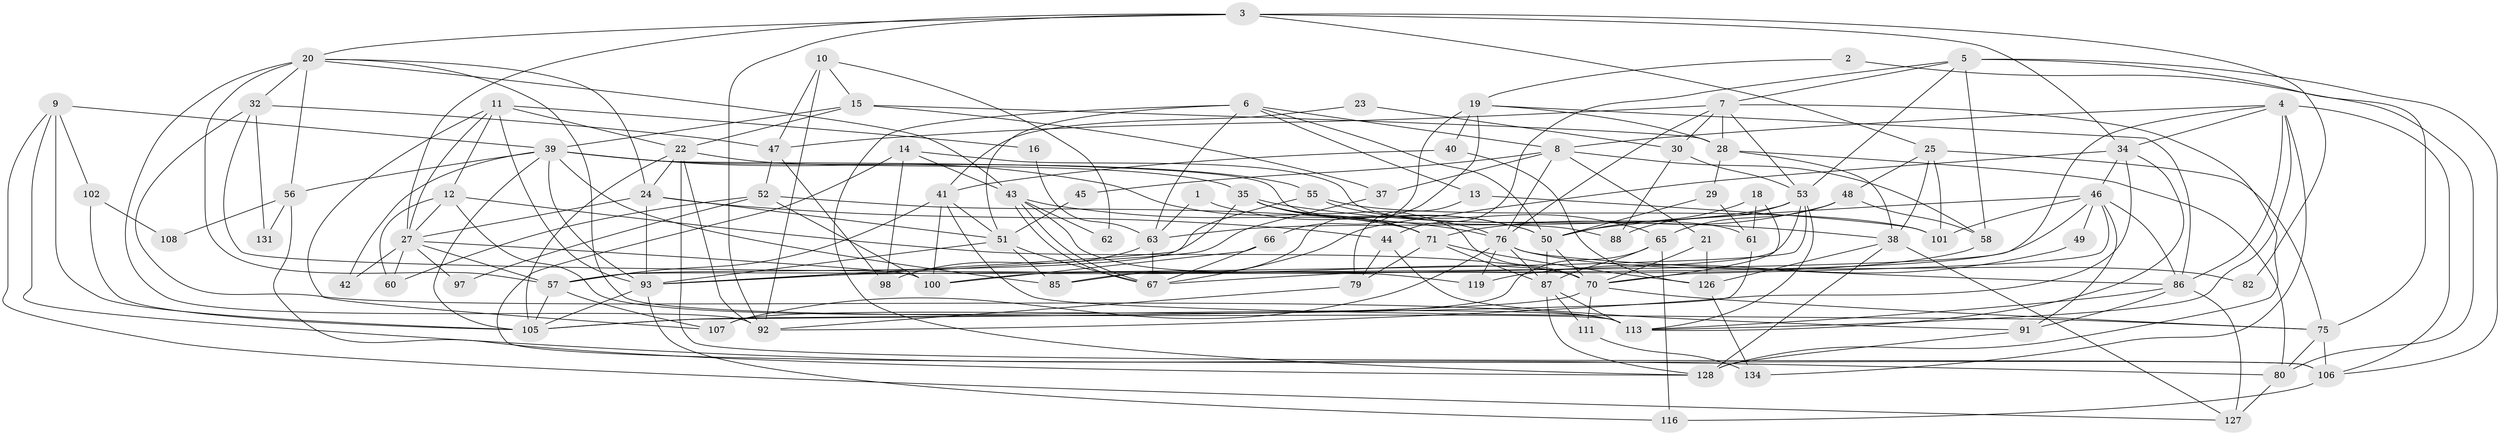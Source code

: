 // original degree distribution, {2: 0.12949640287769784, 4: 0.2805755395683453, 5: 0.2014388489208633, 3: 0.2517985611510791, 6: 0.10071942446043165, 7: 0.03597122302158273}
// Generated by graph-tools (version 1.1) at 2025/11/02/27/25 16:11:20]
// undirected, 91 vertices, 227 edges
graph export_dot {
graph [start="1"]
  node [color=gray90,style=filled];
  1;
  2;
  3 [super="+17"];
  4 [super="+26"];
  5 [super="+121"];
  6 [super="+54"];
  7 [super="+36"];
  8 [super="+78"];
  9 [super="+123"];
  10 [super="+31"];
  11 [super="+96"];
  12;
  13;
  14 [super="+120"];
  15;
  16;
  18 [super="+109"];
  19 [super="+74"];
  20 [super="+33"];
  21;
  22 [super="+115"];
  23;
  24;
  25;
  27 [super="+117"];
  28 [super="+139"];
  29;
  30;
  32;
  34 [super="+95"];
  35 [super="+103"];
  37;
  38 [super="+73"];
  39 [super="+84"];
  40 [super="+136"];
  41 [super="+114"];
  42;
  43 [super="+89"];
  44;
  45;
  46 [super="+59"];
  47;
  48 [super="+125"];
  49;
  50 [super="+135"];
  51 [super="+83"];
  52;
  53 [super="+138"];
  55 [super="+64"];
  56 [super="+68"];
  57 [super="+69"];
  58;
  60;
  61;
  62;
  63 [super="+130"];
  65 [super="+72"];
  66;
  67 [super="+112"];
  70 [super="+77"];
  71 [super="+81"];
  75 [super="+124"];
  76 [super="+122"];
  79 [super="+118"];
  80;
  82;
  85;
  86 [super="+90"];
  87 [super="+132"];
  88;
  91 [super="+110"];
  92 [super="+99"];
  93 [super="+94"];
  97;
  98;
  100 [super="+104"];
  101;
  102;
  105 [super="+129"];
  106 [super="+133"];
  107;
  108;
  111;
  113 [super="+137"];
  116;
  119;
  126;
  127;
  128;
  131;
  134;
  1 -- 63;
  1 -- 50;
  2 -- 19;
  2 -- 80;
  3 -- 25;
  3 -- 82;
  3 -- 92;
  3 -- 34;
  3 -- 27;
  3 -- 20;
  4 -- 8;
  4 -- 113;
  4 -- 134;
  4 -- 85;
  4 -- 86;
  4 -- 106;
  4 -- 34;
  5 -- 44;
  5 -- 53;
  5 -- 7;
  5 -- 58;
  5 -- 75;
  5 -- 106;
  6 -- 128;
  6 -- 13;
  6 -- 63;
  6 -- 8;
  6 -- 50;
  6 -- 51;
  7 -- 53;
  7 -- 128;
  7 -- 76;
  7 -- 47;
  7 -- 30;
  7 -- 28;
  8 -- 21;
  8 -- 37;
  8 -- 58;
  8 -- 76;
  8 -- 45;
  9 -- 80;
  9 -- 39;
  9 -- 102;
  9 -- 127;
  9 -- 105;
  10 -- 92 [weight=2];
  10 -- 15;
  10 -- 62;
  10 -- 47;
  11 -- 16;
  11 -- 93;
  11 -- 107;
  11 -- 22;
  11 -- 27;
  11 -- 12;
  12 -- 60;
  12 -- 113;
  12 -- 27;
  12 -- 70;
  13 -- 101;
  13 -- 79;
  14 -- 61;
  14 -- 98;
  14 -- 106;
  14 -- 43;
  15 -- 28;
  15 -- 37;
  15 -- 39;
  15 -- 22;
  16 -- 63;
  18 -- 50;
  18 -- 61;
  18 -- 70;
  19 -- 28;
  19 -- 85;
  19 -- 40;
  19 -- 66;
  19 -- 86;
  20 -- 32;
  20 -- 92;
  20 -- 113;
  20 -- 24;
  20 -- 57;
  20 -- 56;
  20 -- 43;
  21 -- 126;
  21 -- 70;
  22 -- 35;
  22 -- 106;
  22 -- 24;
  22 -- 105;
  22 -- 92;
  23 -- 41;
  23 -- 30;
  24 -- 27;
  24 -- 44;
  24 -- 93;
  24 -- 51;
  25 -- 101;
  25 -- 75;
  25 -- 38;
  25 -- 48;
  27 -- 42;
  27 -- 100;
  27 -- 97;
  27 -- 57;
  27 -- 60;
  28 -- 29;
  28 -- 80;
  28 -- 38;
  29 -- 50;
  29 -- 61;
  30 -- 88;
  30 -- 53;
  32 -- 113;
  32 -- 47;
  32 -- 119;
  32 -- 131;
  34 -- 92;
  34 -- 113;
  34 -- 46;
  34 -- 67;
  35 -- 50;
  35 -- 76;
  35 -- 70;
  35 -- 38;
  35 -- 71;
  35 -- 93;
  37 -- 93;
  38 -- 127;
  38 -- 126;
  38 -- 128;
  39 -- 85;
  39 -- 88;
  39 -- 55;
  39 -- 71;
  39 -- 56;
  39 -- 105;
  39 -- 42;
  39 -- 93;
  40 -- 126;
  40 -- 41;
  41 -- 75;
  41 -- 100;
  41 -- 57;
  41 -- 51;
  43 -- 67;
  43 -- 67;
  43 -- 62;
  43 -- 70;
  43 -- 76;
  44 -- 91;
  44 -- 79;
  45 -- 51;
  46 -- 70;
  46 -- 50;
  46 -- 49;
  46 -- 100;
  46 -- 86;
  46 -- 101;
  46 -- 91;
  47 -- 52;
  47 -- 98;
  48 -- 71;
  48 -- 58;
  48 -- 65;
  49 -- 119;
  50 -- 87;
  50 -- 70;
  51 -- 85;
  51 -- 93;
  51 -- 67;
  52 -- 71;
  52 -- 100;
  52 -- 60;
  52 -- 97;
  53 -- 113;
  53 -- 63;
  53 -- 93;
  53 -- 88;
  53 -- 57;
  55 -- 101;
  55 -- 65;
  55 -- 57;
  56 -- 131;
  56 -- 108;
  56 -- 128;
  57 -- 107;
  57 -- 105;
  58 -- 67;
  61 -- 105;
  63 -- 67;
  63 -- 98;
  65 -- 87;
  65 -- 107;
  65 -- 116;
  66 -- 100;
  66 -- 67;
  70 -- 111 [weight=2];
  70 -- 75;
  70 -- 105;
  71 -- 126;
  71 -- 79;
  71 -- 87;
  75 -- 106;
  75 -- 80;
  76 -- 107;
  76 -- 86;
  76 -- 119;
  76 -- 82;
  76 -- 87;
  79 -- 92;
  80 -- 127;
  86 -- 127;
  86 -- 113;
  86 -- 91;
  87 -- 111;
  87 -- 128;
  87 -- 113;
  91 -- 128;
  93 -- 116;
  93 -- 105;
  102 -- 105;
  102 -- 108;
  106 -- 116;
  111 -- 134;
  126 -- 134;
}
